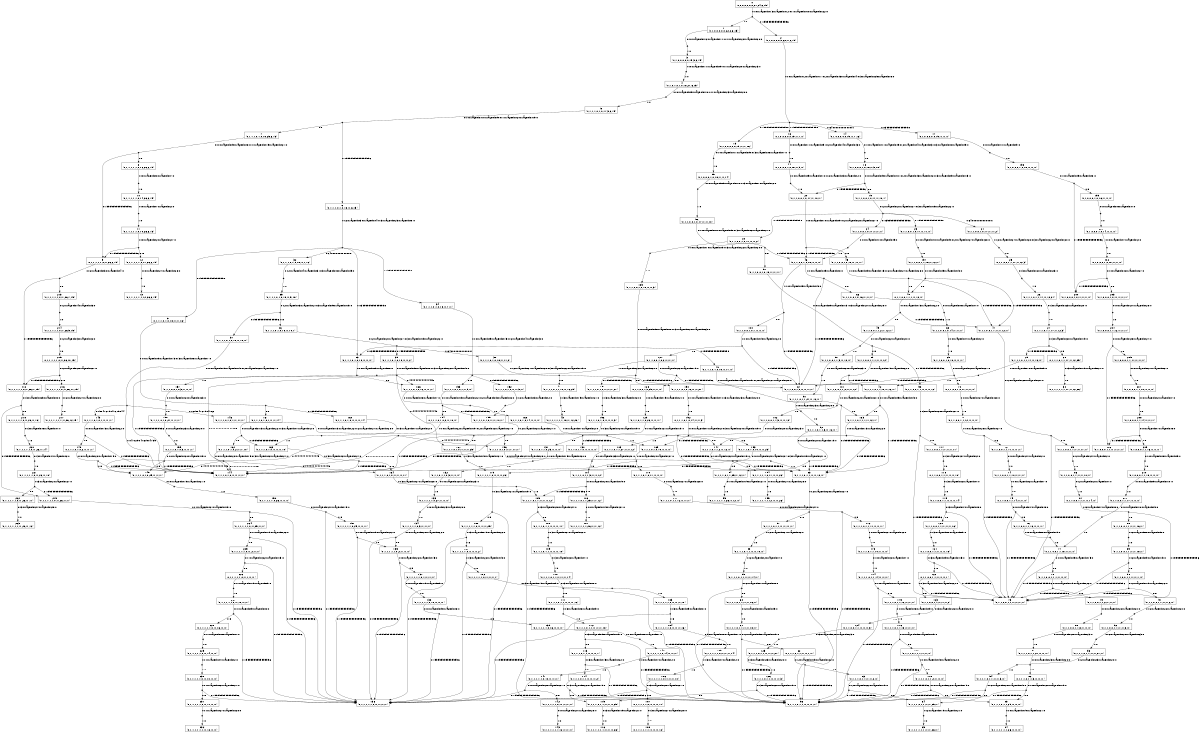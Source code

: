 digraph MDP {
size="8,5"
node [shape=box];
0 -> n0_0 [ arrowhead=none,label="0:r0_WayPoint13_WayPoint12.0r1_WayPoint18_WayPoint22.0" ];
n0_0 [ shape=point,width=0.1,height=0.1,label="" ];
n0_0 -> 1 [ label="0.8" ];
n0_0 -> 2 [ label="0.19999999999999996" ];
1 -> n1_0 [ arrowhead=none,label="0:r0_WayPoint12_WayPoint11.0r1_WayPoint22_WayPoint20.0" ];
n1_0 [ shape=point,width=0.1,height=0.1,label="" ];
n1_0 -> 3 [ label="1.0" ];
2 -> n2_0 [ arrowhead=none,label="0:r0_WayPoint12_WayPoint11.0r2_WayPoint30_WayPoint4.0r3_WayPoint25_WayPoint8.0" ];
n2_0 [ shape=point,width=0.1,height=0.1,label="" ];
n2_0 -> 16 [ label="0.15999999999999998" ];
n2_0 -> 17 [ label="0.03999999999999998" ];
n2_0 -> 14 [ label="0.6400000000000001" ];
n2_0 -> 15 [ label="0.15999999999999998" ];
3 -> n3_0 [ arrowhead=none,label="0:r0_WayPoint11_WayPoint9.0r1_WayPoint20_WayPoint23.0" ];
n3_0 [ shape=point,width=0.1,height=0.1,label="" ];
n3_0 -> 4 [ label="1.0" ];
4 -> n4_0 [ arrowhead=none,label="0:r0_WayPoint9_WayPoint10.0r1_WayPoint23_WayPoint20.0" ];
n4_0 [ shape=point,width=0.1,height=0.1,label="" ];
n4_0 -> 5 [ label="1.0" ];
5 -> n5_0 [ arrowhead=none,label="0:r0_WayPoint10_WayPoint9.0r1_WayPoint20_WayPoint19.0" ];
n5_0 [ shape=point,width=0.1,height=0.1,label="" ];
n5_0 -> 6 [ label="0.19999999999999996" ];
n5_0 -> 7 [ label="0.8" ];
6 -> n6_0 [ arrowhead=none,label="0:r2_WayPoint30_WayPoint4.0r3_WayPoint25_WayPoint8.0" ];
n6_0 [ shape=point,width=0.1,height=0.1,label="" ];
n6_0 -> 32 [ label="0.6400000000000001" ];
n6_0 -> 33 [ label="0.03999999999999998" ];
n6_0 -> 34 [ label="0.15999999999999998" ];
n6_0 -> 31 [ label="0.15999999999999998" ];
7 -> n7_0 [ arrowhead=none,label="0:r0_WayPoint9_WayPoint8.0r1_WayPoint19_WayPoint21.0" ];
n7_0 [ shape=point,width=0.1,height=0.1,label="" ];
n7_0 -> 8 [ label="0.8" ];
n7_0 -> 9 [ label="0.19999999999999996" ];
8 -> n8_0 [ arrowhead=none,label="0:r0_WayPoint8_WayPoint7.0" ];
n8_0 [ shape=point,width=0.1,height=0.1,label="" ];
n8_0 -> 10 [ label="1.0" ];
9 -> n9_0 [ arrowhead=none,label="0:r2_WayPoint30_WayPoint4.0" ];
n9_0 [ shape=point,width=0.1,height=0.1,label="" ];
n9_0 -> 212 [ label="0.19999999999999996" ];
n9_0 -> 213 [ label="0.8" ];
10 -> n10_0 [ arrowhead=none,label="0:r0_WayPoint7_WayPoint2.0" ];
n10_0 [ shape=point,width=0.1,height=0.1,label="" ];
n10_0 -> 11 [ label="1.0" ];
11 -> n11_0 [ arrowhead=none,label="0:r0_WayPoint2_WayPoint27.0" ];
n11_0 [ shape=point,width=0.1,height=0.1,label="" ];
n11_0 -> 9 [ label="0.19999999999999996" ];
n11_0 -> 12 [ label="0.8" ];
12 -> n12_0 [ arrowhead=none,label="0:r0_WayPoint27_WayPoint28.0" ];
n12_0 [ shape=point,width=0.1,height=0.1,label="" ];
n12_0 -> 13 [ label="1.0" ];
14 -> n14_0 [ arrowhead=none,label="0:r0_WayPoint11_WayPoint9.0r2_WayPoint4_WayPoint3.0r3_WayPoint8_WayPoint9.0" ];
n14_0 [ shape=point,width=0.1,height=0.1,label="" ];
n14_0 -> 18 [ label="1.0" ];
15 -> n15_0 [ arrowhead=none,label="0:r0_WayPoint11_WayPoint9.0r3_WayPoint8_WayPoint7.0" ];
n15_0 [ shape=point,width=0.1,height=0.1,label="" ];
n15_0 -> 95 [ label="1.0" ];
16 -> n16_0 [ arrowhead=none,label="0:r0_WayPoint11_WayPoint9.0r2_WayPoint4_WayPoint3.0" ];
n16_0 [ shape=point,width=0.1,height=0.1,label="" ];
n16_0 -> 44 [ label="1.0" ];
17 -> n17_0 [ arrowhead=none,label="0:r0_WayPoint11_WayPoint9.0" ];
n17_0 [ shape=point,width=0.1,height=0.1,label="" ];
n17_0 -> 198 [ label="1.0" ];
18 -> n18_0 [ arrowhead=none,label="0:r0_WayPoint9_WayPoint10.0r2_WayPoint3_WayPoint2.0r3_WayPoint9_WayPoint15.0" ];
n18_0 [ shape=point,width=0.1,height=0.1,label="" ];
n18_0 -> 19 [ label="0.8" ];
n18_0 -> 20 [ label="0.19999999999999996" ];
19 -> n19_0 [ arrowhead=none,label="0:r2_WayPoint2_WayPoint27.0r3_WayPoint15_WayPoint22.0" ];
n19_0 [ shape=point,width=0.1,height=0.1,label="" ];
n19_0 -> 21 [ label="0.6400000000000001" ];
n19_0 -> 22 [ label="0.15999999999999998" ];
n19_0 -> 23 [ label="0.15999999999999998" ];
n19_0 -> 24 [ label="0.03999999999999998" ];
20 -> n20_0 [ arrowhead=none,label="0:r0_WayPoint10_WayPoint9.0r2_WayPoint2_WayPoint27.0" ];
n20_0 [ shape=point,width=0.1,height=0.1,label="" ];
n20_0 -> 45 [ label="0.8" ];
n20_0 -> 46 [ label="0.19999999999999996" ];
21 -> n21_0 [ arrowhead=none,label="0:r2_WayPoint27_WayPoint28.0r3_WayPoint22_WayPoint20.0" ];
n21_0 [ shape=point,width=0.1,height=0.1,label="" ];
n21_0 -> 25 [ label="1.0" ];
22 -> n22_0 [ arrowhead=none,label="0:r0_WayPoint10_WayPoint9.0r3_WayPoint22_WayPoint20.0" ];
n22_0 [ shape=point,width=0.1,height=0.1,label="" ];
n22_0 -> 189 [ label="1.0" ];
23 -> n23_0 [ arrowhead=none,label="0:r0_WayPoint10_WayPoint9.0r2_WayPoint27_WayPoint28.0" ];
n23_0 [ shape=point,width=0.1,height=0.1,label="" ];
n23_0 -> 197 [ label="1.0" ];
24 -> n24_0 [ arrowhead=none,label="0:r0_WayPoint10_WayPoint9.0" ];
n24_0 [ shape=point,width=0.1,height=0.1,label="" ];
n24_0 -> 46 [ label="1.0" ];
25 -> n25_0 [ arrowhead=none,label="0:r3_WayPoint20_WayPoint23.0" ];
n25_0 [ shape=point,width=0.1,height=0.1,label="" ];
n25_0 -> 26 [ label="1.0" ];
26 -> n26_0 [ arrowhead=none,label="0:r3_WayPoint23_WayPoint20.0" ];
n26_0 [ shape=point,width=0.1,height=0.1,label="" ];
n26_0 -> 27 [ label="1.0" ];
27 -> n27_0 [ arrowhead=none,label="0:r3_WayPoint20_WayPoint19.0" ];
n27_0 [ shape=point,width=0.1,height=0.1,label="" ];
n27_0 -> 28 [ label="0.8" ];
n27_0 -> 29 [ label="0.19999999999999996" ];
28 -> n28_0 [ arrowhead=none,label="0:r3_WayPoint19_WayPoint21.0" ];
n28_0 [ shape=point,width=0.1,height=0.1,label="" ];
n28_0 -> 30 [ label="1.0" ];
29 -> n29_0 [ arrowhead=none,label="0:r0_WayPoint10_WayPoint9.0" ];
n29_0 [ shape=point,width=0.1,height=0.1,label="" ];
n29_0 -> 42 [ label="1.0" ];
31 -> n31_0 [ arrowhead=none,label="0:r0_WayPoint9_WayPoint15.0r3_WayPoint8_WayPoint7.0" ];
n31_0 [ shape=point,width=0.1,height=0.1,label="" ];
n31_0 -> 160 [ label="0.19999999999999996" ];
n31_0 -> 161 [ label="0.8" ];
32 -> n32_0 [ arrowhead=none,label="0:r2_WayPoint4_WayPoint3.0r3_WayPoint8_WayPoint9.0" ];
n32_0 [ shape=point,width=0.1,height=0.1,label="" ];
n32_0 -> 35 [ label="1.0" ];
33 -> n33_0 [ arrowhead=none,label="0:r0_WayPoint9_WayPoint8.0" ];
n33_0 [ shape=point,width=0.1,height=0.1,label="" ];
n33_0 -> 144 [ label="0.19999999999999996" ];
n33_0 -> 166 [ label="0.8" ];
34 -> n34_0 [ arrowhead=none,label="0:r0_WayPoint9_WayPoint15.0r2_WayPoint4_WayPoint3.0" ];
n34_0 [ shape=point,width=0.1,height=0.1,label="" ];
n34_0 -> 152 [ label="0.19999999999999996" ];
n34_0 -> 153 [ label="0.8" ];
35 -> n35_0 [ arrowhead=none,label="0:r2_WayPoint3_WayPoint2.0r3_WayPoint9_WayPoint15.0" ];
n35_0 [ shape=point,width=0.1,height=0.1,label="" ];
n35_0 -> 36 [ label="0.8" ];
n35_0 -> 37 [ label="0.19999999999999996" ];
36 -> n36_0 [ arrowhead=none,label="0:r2_WayPoint2_WayPoint27.0r3_WayPoint15_WayPoint22.0" ];
n36_0 [ shape=point,width=0.1,height=0.1,label="" ];
n36_0 -> 33 [ label="0.03999999999999998" ];
n36_0 -> 38 [ label="0.6400000000000001" ];
n36_0 -> 39 [ label="0.15999999999999998" ];
n36_0 -> 40 [ label="0.15999999999999998" ];
37 -> n37_0 [ arrowhead=none,label="0:r0_WayPoint9_WayPoint15.0r2_WayPoint2_WayPoint27.0" ];
n37_0 [ shape=point,width=0.1,height=0.1,label="" ];
n37_0 -> 144 [ label="0.04761904761904759" ];
n37_0 -> 145 [ label="0.19047619047619044" ];
n37_0 -> 146 [ label="0.761904761904762" ];
38 -> n38_0 [ arrowhead=none,label="0:r2_WayPoint27_WayPoint28.0r3_WayPoint22_WayPoint19.0" ];
n38_0 [ shape=point,width=0.1,height=0.1,label="" ];
n38_0 -> 41 [ label="0.8" ];
n38_0 -> 42 [ label="0.19999999999999996" ];
39 -> n39_0 [ arrowhead=none,label="0:r0_WayPoint9_WayPoint8.0r3_WayPoint22_WayPoint19.0" ];
n39_0 [ shape=point,width=0.1,height=0.1,label="" ];
n39_0 -> 144 [ label="0.11111111111111108" ];
n39_0 -> 166 [ label="0.4444444444444445" ];
n39_0 -> 167 [ label="0.4444444444444445" ];
40 -> n40_0 [ arrowhead=none,label="0:r0_WayPoint9_WayPoint15.0r2_WayPoint27_WayPoint28.0" ];
n40_0 [ shape=point,width=0.1,height=0.1,label="" ];
n40_0 -> 53 [ label="0.19999999999999996" ];
n40_0 -> 165 [ label="0.8" ];
41 -> n41_0 [ arrowhead=none,label="0:r3_WayPoint19_WayPoint21.0" ];
n41_0 [ shape=point,width=0.1,height=0.1,label="" ];
n41_0 -> 43 [ label="1.0" ];
42 -> n42_0 [ arrowhead=none,label="0:r0_WayPoint9_WayPoint15.0" ];
n42_0 [ shape=point,width=0.1,height=0.1,label="" ];
n42_0 -> 53 [ label="0.19999999999999996" ];
n42_0 -> 165 [ label="0.8" ];
44 -> n44_0 [ arrowhead=none,label="0:r0_WayPoint9_WayPoint10.0r2_WayPoint3_WayPoint2.0" ];
n44_0 [ shape=point,width=0.1,height=0.1,label="" ];
n44_0 -> 20 [ label="1.0" ];
45 -> n45_0 [ arrowhead=none,label="0:r0_WayPoint9_WayPoint15.0r2_WayPoint27_WayPoint28.0" ];
n45_0 [ shape=point,width=0.1,height=0.1,label="" ];
n45_0 -> 48 [ label="0.8" ];
n45_0 -> 47 [ label="0.19999999999999996" ];
46 -> n46_0 [ arrowhead=none,label="0:r0_WayPoint9_WayPoint8.0" ];
n46_0 [ shape=point,width=0.1,height=0.1,label="" ];
n46_0 -> 66 [ label="0.8" ];
n46_0 -> 67 [ label="0.19999999999999996" ];
46 -> n46_1 [ arrowhead=none,label="1:r0_WayPoint9_WayPoint15.0" ];
n46_1 [ shape=point,width=0.1,height=0.1,label="" ];
n46_1 -> 67 [ label="0.19999999999999996" ];
n46_1 -> 100 [ label="0.8" ];
47 -> n47_0 [ arrowhead=none,label="0:r2_WayPoint28_WayPoint27.0" ];
n47_0 [ shape=point,width=0.1,height=0.1,label="" ];
n47_0 -> 85 [ label="0.8" ];
n47_0 -> 73 [ label="0.19999999999999996" ];
48 -> n48_0 [ arrowhead=none,label="0:r0_WayPoint15_WayPoint22.0" ];
n48_0 [ shape=point,width=0.1,height=0.1,label="" ];
n48_0 -> 49 [ label="0.8" ];
n48_0 -> 47 [ label="0.19999999999999996" ];
49 -> n49_0 [ arrowhead=none,label="0:r0_WayPoint22_WayPoint20.0" ];
n49_0 [ shape=point,width=0.1,height=0.1,label="" ];
n49_0 -> 50 [ label="1.0" ];
50 -> n50_0 [ arrowhead=none,label="0:r0_WayPoint20_WayPoint23.0" ];
n50_0 [ shape=point,width=0.1,height=0.1,label="" ];
n50_0 -> 51 [ label="1.0" ];
51 -> n51_0 [ arrowhead=none,label="0:r0_WayPoint23_WayPoint20.0" ];
n51_0 [ shape=point,width=0.1,height=0.1,label="" ];
n51_0 -> 52 [ label="1.0" ];
52 -> n52_0 [ arrowhead=none,label="0:r0_WayPoint20_WayPoint19.0" ];
n52_0 [ shape=point,width=0.1,height=0.1,label="" ];
n52_0 -> 53 [ label="0.19999999999999996" ];
n52_0 -> 54 [ label="0.8" ];
53 -> n53_0 [ arrowhead=none,label="0:r2_WayPoint28_WayPoint27.0" ];
n53_0 [ shape=point,width=0.1,height=0.1,label="" ];
n53_0 -> 56 [ label="0.19999999999999996" ];
n53_0 -> 57 [ label="0.8" ];
54 -> n54_0 [ arrowhead=none,label="0:r0_WayPoint19_WayPoint21.0" ];
n54_0 [ shape=point,width=0.1,height=0.1,label="" ];
n54_0 -> 55 [ label="1.0" ];
57 -> n57_0 [ arrowhead=none,label="0:r2_WayPoint27_WayPoint2.0" ];
n57_0 [ shape=point,width=0.1,height=0.1,label="" ];
n57_0 -> 58 [ label="1.0" ];
58 -> n58_0 [ arrowhead=none,label="0:r2_WayPoint2_WayPoint7.0" ];
n58_0 [ shape=point,width=0.1,height=0.1,label="" ];
n58_0 -> 59 [ label="1.0" ];
59 -> n59_0 [ arrowhead=none,label="0:r2_WayPoint7_WayPoint8.0" ];
n59_0 [ shape=point,width=0.1,height=0.1,label="" ];
n59_0 -> 56 [ label="0.19999999999999996" ];
n59_0 -> 60 [ label="0.8" ];
60 -> n60_0 [ arrowhead=none,label="0:r2_WayPoint8_WayPoint9.0" ];
n60_0 [ shape=point,width=0.1,height=0.1,label="" ];
n60_0 -> 61 [ label="1.0" ];
61 -> n61_0 [ arrowhead=none,label="0:r2_WayPoint9_WayPoint15.0" ];
n61_0 [ shape=point,width=0.1,height=0.1,label="" ];
n61_0 -> 56 [ label="0.19999999999999996" ];
n61_0 -> 62 [ label="0.8" ];
62 -> n62_0 [ arrowhead=none,label="0:r2_WayPoint15_WayPoint22.0" ];
n62_0 [ shape=point,width=0.1,height=0.1,label="" ];
n62_0 -> 56 [ label="0.19999999999999996" ];
n62_0 -> 63 [ label="0.8" ];
63 -> n63_0 [ arrowhead=none,label="0:r2_WayPoint22_WayPoint19.0" ];
n63_0 [ shape=point,width=0.1,height=0.1,label="" ];
n63_0 -> 64 [ label="0.8" ];
n63_0 -> 56 [ label="0.19999999999999996" ];
64 -> n64_0 [ arrowhead=none,label="0:r2_WayPoint19_WayPoint21.0" ];
n64_0 [ shape=point,width=0.1,height=0.1,label="" ];
n64_0 -> 65 [ label="1.0" ];
66 -> n66_0 [ arrowhead=none,label="0:r0_WayPoint8_WayPoint7.0" ];
n66_0 [ shape=point,width=0.1,height=0.1,label="" ];
n66_0 -> 68 [ label="1.0" ];
68 -> n68_0 [ arrowhead=none,label="0:r0_WayPoint7_WayPoint2.0" ];
n68_0 [ shape=point,width=0.1,height=0.1,label="" ];
n68_0 -> 69 [ label="1.0" ];
69 -> n69_0 [ arrowhead=none,label="0:r0_WayPoint2_WayPoint27.0" ];
n69_0 [ shape=point,width=0.1,height=0.1,label="" ];
n69_0 -> 67 [ label="0.19999999999999996" ];
n69_0 -> 70 [ label="0.8" ];
70 -> n70_0 [ arrowhead=none,label="0:r0_WayPoint27_WayPoint28.0" ];
n70_0 [ shape=point,width=0.1,height=0.1,label="" ];
n70_0 -> 71 [ label="1.0" ];
71 -> n71_0 [ arrowhead=none,label="0:r0_WayPoint28_WayPoint27.0" ];
n71_0 [ shape=point,width=0.1,height=0.1,label="" ];
n71_0 -> 72 [ label="0.8" ];
n71_0 -> 73 [ label="0.19999999999999996" ];
72 -> n72_0 [ arrowhead=none,label="0:r0_WayPoint27_WayPoint2.0" ];
n72_0 [ shape=point,width=0.1,height=0.1,label="" ];
n72_0 -> 74 [ label="1.0" ];
74 -> n74_0 [ arrowhead=none,label="0:r0_WayPoint2_WayPoint7.0" ];
n74_0 [ shape=point,width=0.1,height=0.1,label="" ];
n74_0 -> 75 [ label="1.0" ];
75 -> n75_0 [ arrowhead=none,label="0:r0_WayPoint7_WayPoint8.0" ];
n75_0 [ shape=point,width=0.1,height=0.1,label="" ];
n75_0 -> 73 [ label="0.19999999999999996" ];
n75_0 -> 76 [ label="0.8" ];
76 -> n76_0 [ arrowhead=none,label="0:r0_WayPoint8_WayPoint9.0" ];
n76_0 [ shape=point,width=0.1,height=0.1,label="" ];
n76_0 -> 77 [ label="1.0" ];
77 -> n77_0 [ arrowhead=none,label="0:r0_WayPoint9_WayPoint15.0" ];
n77_0 [ shape=point,width=0.1,height=0.1,label="" ];
n77_0 -> 73 [ label="0.19999999999999996" ];
n77_0 -> 78 [ label="0.8" ];
78 -> n78_0 [ arrowhead=none,label="0:r0_WayPoint15_WayPoint22.0" ];
n78_0 [ shape=point,width=0.1,height=0.1,label="" ];
n78_0 -> 73 [ label="0.19999999999999996" ];
n78_0 -> 79 [ label="0.8" ];
79 -> n79_0 [ arrowhead=none,label="0:r0_WayPoint22_WayPoint20.0" ];
n79_0 [ shape=point,width=0.1,height=0.1,label="" ];
n79_0 -> 80 [ label="1.0" ];
80 -> n80_0 [ arrowhead=none,label="0:r0_WayPoint20_WayPoint23.0" ];
n80_0 [ shape=point,width=0.1,height=0.1,label="" ];
n80_0 -> 81 [ label="1.0" ];
81 -> n81_0 [ arrowhead=none,label="0:r0_WayPoint23_WayPoint20.0" ];
n81_0 [ shape=point,width=0.1,height=0.1,label="" ];
n81_0 -> 82 [ label="1.0" ];
82 -> n82_0 [ arrowhead=none,label="0:r0_WayPoint20_WayPoint19.0" ];
n82_0 [ shape=point,width=0.1,height=0.1,label="" ];
n82_0 -> 83 [ label="0.8" ];
n82_0 -> 56 [ label="0.19999999999999996" ];
83 -> n83_0 [ arrowhead=none,label="0:r0_WayPoint19_WayPoint21.0" ];
n83_0 [ shape=point,width=0.1,height=0.1,label="" ];
n83_0 -> 84 [ label="1.0" ];
85 -> n85_0 [ arrowhead=none,label="0:r2_WayPoint27_WayPoint2.0" ];
n85_0 [ shape=point,width=0.1,height=0.1,label="" ];
n85_0 -> 86 [ label="1.0" ];
86 -> n86_0 [ arrowhead=none,label="0:r2_WayPoint2_WayPoint7.0" ];
n86_0 [ shape=point,width=0.1,height=0.1,label="" ];
n86_0 -> 87 [ label="1.0" ];
87 -> n87_0 [ arrowhead=none,label="0:r2_WayPoint7_WayPoint8.0" ];
n87_0 [ shape=point,width=0.1,height=0.1,label="" ];
n87_0 -> 88 [ label="0.8" ];
n87_0 -> 73 [ label="0.19999999999999996" ];
88 -> n88_0 [ arrowhead=none,label="0:r2_WayPoint8_WayPoint9.0" ];
n88_0 [ shape=point,width=0.1,height=0.1,label="" ];
n88_0 -> 89 [ label="1.0" ];
89 -> n89_0 [ arrowhead=none,label="0:r2_WayPoint9_WayPoint15.0" ];
n89_0 [ shape=point,width=0.1,height=0.1,label="" ];
n89_0 -> 73 [ label="0.19999999999999996" ];
n89_0 -> 90 [ label="0.8" ];
90 -> n90_0 [ arrowhead=none,label="0:r2_WayPoint15_WayPoint22.0" ];
n90_0 [ shape=point,width=0.1,height=0.1,label="" ];
n90_0 -> 73 [ label="0.19999999999999996" ];
n90_0 -> 91 [ label="0.8" ];
91 -> n91_0 [ arrowhead=none,label="0:r2_WayPoint22_WayPoint20.0" ];
n91_0 [ shape=point,width=0.1,height=0.1,label="" ];
n91_0 -> 92 [ label="1.0" ];
92 -> n92_0 [ arrowhead=none,label="0:r2_WayPoint20_WayPoint23.0" ];
n92_0 [ shape=point,width=0.1,height=0.1,label="" ];
n92_0 -> 93 [ label="1.0" ];
93 -> n93_0 [ arrowhead=none,label="0:r2_WayPoint23_WayPoint20.0" ];
n93_0 [ shape=point,width=0.1,height=0.1,label="" ];
n93_0 -> 94 [ label="1.0" ];
94 -> n94_0 [ arrowhead=none,label="0:r2_WayPoint20_WayPoint19.0" ];
n94_0 [ shape=point,width=0.1,height=0.1,label="" ];
n94_0 -> 64 [ label="0.8" ];
n94_0 -> 56 [ label="0.19999999999999996" ];
95 -> n95_0 [ arrowhead=none,label="0:r0_WayPoint9_WayPoint10.0r3_WayPoint7_WayPoint2.0" ];
n95_0 [ shape=point,width=0.1,height=0.1,label="" ];
n95_0 -> 96 [ label="1.0" ];
96 -> n96_0 [ arrowhead=none,label="0:r0_WayPoint10_WayPoint9.0r3_WayPoint2_WayPoint27.0" ];
n96_0 [ shape=point,width=0.1,height=0.1,label="" ];
n96_0 -> 97 [ label="0.8" ];
n96_0 -> 46 [ label="0.19999999999999996" ];
97 -> n97_0 [ arrowhead=none,label="0:r0_WayPoint9_WayPoint15.0r3_WayPoint27_WayPoint28.0" ];
n97_0 [ shape=point,width=0.1,height=0.1,label="" ];
n97_0 -> 98 [ label="0.19999999999999996" ];
n97_0 -> 99 [ label="0.8" ];
98 -> n98_0 [ arrowhead=none,label="0:r3_WayPoint28_WayPoint27.0" ];
n98_0 [ shape=point,width=0.1,height=0.1,label="" ];
n98_0 -> 117 [ label="0.8" ];
n98_0 -> 73 [ label="0.19999999999999996" ];
99 -> n99_0 [ arrowhead=none,label="0:r0_WayPoint15_WayPoint22.0" ];
n99_0 [ shape=point,width=0.1,height=0.1,label="" ];
n99_0 -> 98 [ label="0.19999999999999996" ];
n99_0 -> 101 [ label="0.8" ];
100 -> n100_0 [ arrowhead=none,label="0:r0_WayPoint15_WayPoint22.0" ];
n100_0 [ shape=point,width=0.1,height=0.1,label="" ];
n100_0 -> 67 [ label="0.19999999999999996" ];
n100_0 -> 127 [ label="0.8" ];
101 -> n101_0 [ arrowhead=none,label="0:r0_WayPoint22_WayPoint20.0" ];
n101_0 [ shape=point,width=0.1,height=0.1,label="" ];
n101_0 -> 102 [ label="1.0" ];
102 -> n102_0 [ arrowhead=none,label="0:r0_WayPoint20_WayPoint23.0" ];
n102_0 [ shape=point,width=0.1,height=0.1,label="" ];
n102_0 -> 103 [ label="1.0" ];
103 -> n103_0 [ arrowhead=none,label="0:r0_WayPoint23_WayPoint20.0" ];
n103_0 [ shape=point,width=0.1,height=0.1,label="" ];
n103_0 -> 104 [ label="1.0" ];
104 -> n104_0 [ arrowhead=none,label="0:r0_WayPoint20_WayPoint19.0" ];
n104_0 [ shape=point,width=0.1,height=0.1,label="" ];
n104_0 -> 105 [ label="0.19999999999999996" ];
n104_0 -> 106 [ label="0.8" ];
105 -> n105_0 [ arrowhead=none,label="0:r3_WayPoint28_WayPoint27.0" ];
n105_0 [ shape=point,width=0.1,height=0.1,label="" ];
n105_0 -> 56 [ label="0.19999999999999996" ];
n105_0 -> 108 [ label="0.8" ];
106 -> n106_0 [ arrowhead=none,label="0:r0_WayPoint19_WayPoint21.0" ];
n106_0 [ shape=point,width=0.1,height=0.1,label="" ];
n106_0 -> 107 [ label="1.0" ];
108 -> n108_0 [ arrowhead=none,label="0:r3_WayPoint27_WayPoint2.0" ];
n108_0 [ shape=point,width=0.1,height=0.1,label="" ];
n108_0 -> 109 [ label="1.0" ];
109 -> n109_0 [ arrowhead=none,label="0:r3_WayPoint2_WayPoint7.0" ];
n109_0 [ shape=point,width=0.1,height=0.1,label="" ];
n109_0 -> 110 [ label="1.0" ];
110 -> n110_0 [ arrowhead=none,label="0:r3_WayPoint7_WayPoint8.0" ];
n110_0 [ shape=point,width=0.1,height=0.1,label="" ];
n110_0 -> 56 [ label="0.19999999999999996" ];
n110_0 -> 111 [ label="0.8" ];
111 -> n111_0 [ arrowhead=none,label="0:r3_WayPoint8_WayPoint9.0" ];
n111_0 [ shape=point,width=0.1,height=0.1,label="" ];
n111_0 -> 112 [ label="1.0" ];
112 -> n112_0 [ arrowhead=none,label="0:r3_WayPoint9_WayPoint15.0" ];
n112_0 [ shape=point,width=0.1,height=0.1,label="" ];
n112_0 -> 113 [ label="0.8" ];
n112_0 -> 56 [ label="0.19999999999999996" ];
113 -> n113_0 [ arrowhead=none,label="0:r3_WayPoint15_WayPoint22.0" ];
n113_0 [ shape=point,width=0.1,height=0.1,label="" ];
n113_0 -> 114 [ label="0.8" ];
n113_0 -> 56 [ label="0.19999999999999996" ];
114 -> n114_0 [ arrowhead=none,label="0:r3_WayPoint22_WayPoint19.0" ];
n114_0 [ shape=point,width=0.1,height=0.1,label="" ];
n114_0 -> 115 [ label="0.8" ];
n114_0 -> 56 [ label="0.19999999999999996" ];
115 -> n115_0 [ arrowhead=none,label="0:r3_WayPoint19_WayPoint21.0" ];
n115_0 [ shape=point,width=0.1,height=0.1,label="" ];
n115_0 -> 116 [ label="1.0" ];
117 -> n117_0 [ arrowhead=none,label="0:r3_WayPoint27_WayPoint2.0" ];
n117_0 [ shape=point,width=0.1,height=0.1,label="" ];
n117_0 -> 118 [ label="1.0" ];
118 -> n118_0 [ arrowhead=none,label="0:r3_WayPoint2_WayPoint7.0" ];
n118_0 [ shape=point,width=0.1,height=0.1,label="" ];
n118_0 -> 119 [ label="1.0" ];
119 -> n119_0 [ arrowhead=none,label="0:r3_WayPoint7_WayPoint8.0" ];
n119_0 [ shape=point,width=0.1,height=0.1,label="" ];
n119_0 -> 120 [ label="0.8" ];
n119_0 -> 73 [ label="0.19999999999999996" ];
120 -> n120_0 [ arrowhead=none,label="0:r3_WayPoint8_WayPoint9.0" ];
n120_0 [ shape=point,width=0.1,height=0.1,label="" ];
n120_0 -> 121 [ label="1.0" ];
121 -> n121_0 [ arrowhead=none,label="0:r3_WayPoint9_WayPoint15.0" ];
n121_0 [ shape=point,width=0.1,height=0.1,label="" ];
n121_0 -> 73 [ label="0.19999999999999996" ];
n121_0 -> 122 [ label="0.8" ];
122 -> n122_0 [ arrowhead=none,label="0:r3_WayPoint15_WayPoint22.0" ];
n122_0 [ shape=point,width=0.1,height=0.1,label="" ];
n122_0 -> 73 [ label="0.19999999999999996" ];
n122_0 -> 123 [ label="0.8" ];
123 -> n123_0 [ arrowhead=none,label="0:r3_WayPoint22_WayPoint20.0" ];
n123_0 [ shape=point,width=0.1,height=0.1,label="" ];
n123_0 -> 124 [ label="1.0" ];
124 -> n124_0 [ arrowhead=none,label="0:r3_WayPoint20_WayPoint23.0" ];
n124_0 [ shape=point,width=0.1,height=0.1,label="" ];
n124_0 -> 125 [ label="1.0" ];
125 -> n125_0 [ arrowhead=none,label="0:r3_WayPoint23_WayPoint20.0" ];
n125_0 [ shape=point,width=0.1,height=0.1,label="" ];
n125_0 -> 126 [ label="1.0" ];
126 -> n126_0 [ arrowhead=none,label="0:r3_WayPoint20_WayPoint19.0" ];
n126_0 [ shape=point,width=0.1,height=0.1,label="" ];
n126_0 -> 115 [ label="0.8" ];
n126_0 -> 56 [ label="0.19999999999999996" ];
127 -> n127_0 [ arrowhead=none,label="0:r0_WayPoint22_WayPoint19.0" ];
n127_0 [ shape=point,width=0.1,height=0.1,label="" ];
n127_0 -> 128 [ label="0.8" ];
n127_0 -> 67 [ label="0.19999999999999996" ];
127 -> n127_1 [ arrowhead=none,label="1:r0_WayPoint22_WayPoint20.0" ];
n127_1 [ shape=point,width=0.1,height=0.1,label="" ];
n127_1 -> 157 [ label="1.0" ];
128 -> n128_0 [ arrowhead=none,label="0:r0_WayPoint19_WayPoint21.0" ];
n128_0 [ shape=point,width=0.1,height=0.1,label="" ];
n128_0 -> 129 [ label="1.0" ];
129 -> n129_0 [ arrowhead=none,label="0:r0_WayPoint21_WayPoint19.0" ];
n129_0 [ shape=point,width=0.1,height=0.1,label="" ];
n129_0 -> 130 [ label="0.19999999999999996" ];
n129_0 -> 131 [ label="0.8" ];
131 -> n131_0 [ arrowhead=none,label="0:r0_WayPoint19_WayPoint20.0" ];
n131_0 [ shape=point,width=0.1,height=0.1,label="" ];
n131_0 -> 132 [ label="1.0" ];
132 -> n132_0 [ arrowhead=none,label="0:r0_WayPoint20_WayPoint23.0" ];
n132_0 [ shape=point,width=0.1,height=0.1,label="" ];
n132_0 -> 133 [ label="1.0" ];
133 -> n133_0 [ arrowhead=none,label="0:r0_WayPoint23_WayPoint20.0" ];
n133_0 [ shape=point,width=0.1,height=0.1,label="" ];
n133_0 -> 134 [ label="1.0" ];
134 -> n134_0 [ arrowhead=none,label="0:r0_WayPoint20_WayPoint22.0" ];
n134_0 [ shape=point,width=0.1,height=0.1,label="" ];
n134_0 -> 135 [ label="0.8" ];
n134_0 -> 136 [ label="0.19999999999999996" ];
135 -> n135_0 [ arrowhead=none,label="0:r0_WayPoint22_WayPoint15.0" ];
n135_0 [ shape=point,width=0.1,height=0.1,label="" ];
n135_0 -> 136 [ label="0.19999999999999996" ];
n135_0 -> 137 [ label="0.8" ];
137 -> n137_0 [ arrowhead=none,label="0:r0_WayPoint15_WayPoint9.0" ];
n137_0 [ shape=point,width=0.1,height=0.1,label="" ];
n137_0 -> 138 [ label="1.0" ];
138 -> n138_0 [ arrowhead=none,label="0:r0_WayPoint9_WayPoint8.0" ];
n138_0 [ shape=point,width=0.1,height=0.1,label="" ];
n138_0 -> 136 [ label="0.19999999999999996" ];
n138_0 -> 139 [ label="0.8" ];
139 -> n139_0 [ arrowhead=none,label="0:r0_WayPoint8_WayPoint7.0" ];
n139_0 [ shape=point,width=0.1,height=0.1,label="" ];
n139_0 -> 140 [ label="1.0" ];
140 -> n140_0 [ arrowhead=none,label="0:r0_WayPoint7_WayPoint2.0" ];
n140_0 [ shape=point,width=0.1,height=0.1,label="" ];
n140_0 -> 141 [ label="1.0" ];
141 -> n141_0 [ arrowhead=none,label="0:r0_WayPoint2_WayPoint27.0" ];
n141_0 [ shape=point,width=0.1,height=0.1,label="" ];
n141_0 -> 136 [ label="0.19999999999999996" ];
n141_0 -> 142 [ label="0.8" ];
142 -> n142_0 [ arrowhead=none,label="0:r0_WayPoint27_WayPoint28.0" ];
n142_0 [ shape=point,width=0.1,height=0.1,label="" ];
n142_0 -> 143 [ label="1.0" ];
145 -> n145_0 [ arrowhead=none,label="0:r0_WayPoint15_WayPoint22.0" ];
n145_0 [ shape=point,width=0.1,height=0.1,label="" ];
n145_0 -> 144 [ label="0.19999999999999996" ];
n145_0 -> 148 [ label="0.8" ];
146 -> n146_0 [ arrowhead=none,label="0:r0_WayPoint15_WayPoint22.0r2_WayPoint27_WayPoint28.0" ];
n146_0 [ shape=point,width=0.1,height=0.1,label="" ];
n146_0 -> 147 [ label="0.8" ];
n146_0 -> 53 [ label="0.19999999999999996" ];
147 -> n147_0 [ arrowhead=none,label="0:r0_WayPoint22_WayPoint19.0" ];
n147_0 [ shape=point,width=0.1,height=0.1,label="" ];
n147_0 -> 53 [ label="0.19999999999999996" ];
n147_0 -> 54 [ label="0.8" ];
148 -> n148_0 [ arrowhead=none,label="0:r0_WayPoint22_WayPoint19.0" ];
n148_0 [ shape=point,width=0.1,height=0.1,label="" ];
n148_0 -> 144 [ label="0.19999999999999996" ];
n148_0 -> 149 [ label="0.8" ];
149 -> n149_0 [ arrowhead=none,label="0:r0_WayPoint19_WayPoint21.0" ];
n149_0 [ shape=point,width=0.1,height=0.1,label="" ];
n149_0 -> 150 [ label="1.0" ];
150 -> n150_0 [ arrowhead=none,label="0:r0_WayPoint21_WayPoint19.0" ];
n150_0 [ shape=point,width=0.1,height=0.1,label="" ];
n150_0 -> 151 [ label="0.8" ];
n150_0 -> 136 [ label="0.19999999999999996" ];
151 -> n151_0 [ arrowhead=none,label="0:r0_WayPoint19_WayPoint22.0" ];
n151_0 [ shape=point,width=0.1,height=0.1,label="" ];
n151_0 -> 135 [ label="0.8" ];
n151_0 -> 136 [ label="0.19999999999999996" ];
152 -> n152_0 [ arrowhead=none,label="0:r2_WayPoint3_WayPoint2.0" ];
n152_0 [ shape=point,width=0.1,height=0.1,label="" ];
n152_0 -> 155 [ label="1.0" ];
153 -> n153_0 [ arrowhead=none,label="0:r0_WayPoint15_WayPoint22.0r2_WayPoint3_WayPoint2.0" ];
n153_0 [ shape=point,width=0.1,height=0.1,label="" ];
n153_0 -> 154 [ label="0.8" ];
n153_0 -> 155 [ label="0.19999999999999996" ];
154 -> n154_0 [ arrowhead=none,label="0:r0_WayPoint22_WayPoint19.0r2_WayPoint2_WayPoint27.0" ];
n154_0 [ shape=point,width=0.1,height=0.1,label="" ];
n154_0 -> 144 [ label="0.11111111111111108" ];
n154_0 -> 149 [ label="0.4444444444444445" ];
n154_0 -> 156 [ label="0.4444444444444445" ];
155 -> n155_0 [ arrowhead=none,label="0:r2_WayPoint2_WayPoint27.0" ];
n155_0 [ shape=point,width=0.1,height=0.1,label="" ];
n155_0 -> 144 [ label="0.19999999999999996" ];
n155_0 -> 156 [ label="0.8" ];
156 -> n156_0 [ arrowhead=none,label="0:r2_WayPoint27_WayPoint28.0" ];
n156_0 [ shape=point,width=0.1,height=0.1,label="" ];
n156_0 -> 53 [ label="1.0" ];
157 -> n157_0 [ arrowhead=none,label="0:r0_WayPoint20_WayPoint23.0" ];
n157_0 [ shape=point,width=0.1,height=0.1,label="" ];
n157_0 -> 158 [ label="1.0" ];
158 -> n158_0 [ arrowhead=none,label="0:r0_WayPoint23_WayPoint20.0" ];
n158_0 [ shape=point,width=0.1,height=0.1,label="" ];
n158_0 -> 159 [ label="1.0" ];
159 -> n159_0 [ arrowhead=none,label="0:r0_WayPoint20_WayPoint19.0" ];
n159_0 [ shape=point,width=0.1,height=0.1,label="" ];
n159_0 -> 144 [ label="0.19999999999999996" ];
n159_0 -> 149 [ label="0.8" ];
160 -> n160_0 [ arrowhead=none,label="0:r3_WayPoint7_WayPoint2.0" ];
n160_0 [ shape=point,width=0.1,height=0.1,label="" ];
n160_0 -> 163 [ label="1.0" ];
161 -> n161_0 [ arrowhead=none,label="0:r0_WayPoint15_WayPoint22.0r3_WayPoint7_WayPoint2.0" ];
n161_0 [ shape=point,width=0.1,height=0.1,label="" ];
n161_0 -> 162 [ label="0.8" ];
n161_0 -> 163 [ label="0.19999999999999996" ];
162 -> n162_0 [ arrowhead=none,label="0:r0_WayPoint22_WayPoint19.0r3_WayPoint2_WayPoint27.0" ];
n162_0 [ shape=point,width=0.1,height=0.1,label="" ];
n162_0 -> 144 [ label="0.11111111111111108" ];
n162_0 -> 164 [ label="0.4444444444444445" ];
n162_0 -> 149 [ label="0.4444444444444445" ];
163 -> n163_0 [ arrowhead=none,label="0:r3_WayPoint2_WayPoint27.0" ];
n163_0 [ shape=point,width=0.1,height=0.1,label="" ];
n163_0 -> 144 [ label="0.19999999999999996" ];
n163_0 -> 164 [ label="0.8" ];
164 -> n164_0 [ arrowhead=none,label="0:r3_WayPoint27_WayPoint28.0" ];
n164_0 [ shape=point,width=0.1,height=0.1,label="" ];
n164_0 -> 105 [ label="1.0" ];
165 -> n165_0 [ arrowhead=none,label="0:r0_WayPoint15_WayPoint22.0" ];
n165_0 [ shape=point,width=0.1,height=0.1,label="" ];
n165_0 -> 147 [ label="0.8" ];
n165_0 -> 53 [ label="0.19999999999999996" ];
166 -> n166_0 [ arrowhead=none,label="0:r0_WayPoint8_WayPoint7.0" ];
n166_0 [ shape=point,width=0.1,height=0.1,label="" ];
n166_0 -> 168 [ label="1.0" ];
167 -> n167_0 [ arrowhead=none,label="0:r3_WayPoint19_WayPoint21.0" ];
n167_0 [ shape=point,width=0.1,height=0.1,label="" ];
n167_0 -> 179 [ label="1.0" ];
168 -> n168_0 [ arrowhead=none,label="0:r0_WayPoint7_WayPoint2.0" ];
n168_0 [ shape=point,width=0.1,height=0.1,label="" ];
n168_0 -> 169 [ label="1.0" ];
169 -> n169_0 [ arrowhead=none,label="0:r0_WayPoint2_WayPoint27.0" ];
n169_0 [ shape=point,width=0.1,height=0.1,label="" ];
n169_0 -> 144 [ label="0.19999999999999996" ];
n169_0 -> 170 [ label="0.8" ];
170 -> n170_0 [ arrowhead=none,label="0:r0_WayPoint27_WayPoint28.0" ];
n170_0 [ shape=point,width=0.1,height=0.1,label="" ];
n170_0 -> 171 [ label="1.0" ];
171 -> n171_0 [ arrowhead=none,label="0:r0_WayPoint28_WayPoint27.0" ];
n171_0 [ shape=point,width=0.1,height=0.1,label="" ];
n171_0 -> 56 [ label="0.19999999999999996" ];
n171_0 -> 172 [ label="0.8" ];
172 -> n172_0 [ arrowhead=none,label="0:r0_WayPoint27_WayPoint2.0" ];
n172_0 [ shape=point,width=0.1,height=0.1,label="" ];
n172_0 -> 173 [ label="1.0" ];
173 -> n173_0 [ arrowhead=none,label="0:r0_WayPoint2_WayPoint7.0" ];
n173_0 [ shape=point,width=0.1,height=0.1,label="" ];
n173_0 -> 174 [ label="1.0" ];
174 -> n174_0 [ arrowhead=none,label="0:r0_WayPoint7_WayPoint8.0" ];
n174_0 [ shape=point,width=0.1,height=0.1,label="" ];
n174_0 -> 56 [ label="0.19999999999999996" ];
n174_0 -> 175 [ label="0.8" ];
175 -> n175_0 [ arrowhead=none,label="0:r0_WayPoint8_WayPoint9.0" ];
n175_0 [ shape=point,width=0.1,height=0.1,label="" ];
n175_0 -> 176 [ label="1.0" ];
176 -> n176_0 [ arrowhead=none,label="0:r0_WayPoint9_WayPoint15.0" ];
n176_0 [ shape=point,width=0.1,height=0.1,label="" ];
n176_0 -> 177 [ label="0.8" ];
n176_0 -> 56 [ label="0.19999999999999996" ];
177 -> n177_0 [ arrowhead=none,label="0:r0_WayPoint15_WayPoint22.0" ];
n177_0 [ shape=point,width=0.1,height=0.1,label="" ];
n177_0 -> 178 [ label="0.8" ];
n177_0 -> 56 [ label="0.19999999999999996" ];
178 -> n178_0 [ arrowhead=none,label="0:r0_WayPoint22_WayPoint19.0" ];
n178_0 [ shape=point,width=0.1,height=0.1,label="" ];
n178_0 -> 83 [ label="0.8" ];
n178_0 -> 56 [ label="0.19999999999999996" ];
179 -> n179_0 [ arrowhead=none,label="0:r3_WayPoint21_WayPoint19.0" ];
n179_0 [ shape=point,width=0.1,height=0.1,label="" ];
n179_0 -> 180 [ label="0.8" ];
n179_0 -> 136 [ label="0.19999999999999996" ];
180 -> n180_0 [ arrowhead=none,label="0:r3_WayPoint19_WayPoint22.0" ];
n180_0 [ shape=point,width=0.1,height=0.1,label="" ];
n180_0 -> 181 [ label="0.8" ];
n180_0 -> 136 [ label="0.19999999999999996" ];
181 -> n181_0 [ arrowhead=none,label="0:r3_WayPoint22_WayPoint15.0" ];
n181_0 [ shape=point,width=0.1,height=0.1,label="" ];
n181_0 -> 182 [ label="0.8" ];
n181_0 -> 136 [ label="0.19999999999999996" ];
182 -> n182_0 [ arrowhead=none,label="0:r3_WayPoint15_WayPoint9.0" ];
n182_0 [ shape=point,width=0.1,height=0.1,label="" ];
n182_0 -> 183 [ label="1.0" ];
183 -> n183_0 [ arrowhead=none,label="0:r3_WayPoint9_WayPoint8.0" ];
n183_0 [ shape=point,width=0.1,height=0.1,label="" ];
n183_0 -> 184 [ label="0.8" ];
n183_0 -> 136 [ label="0.19999999999999996" ];
184 -> n184_0 [ arrowhead=none,label="0:r3_WayPoint8_WayPoint7.0" ];
n184_0 [ shape=point,width=0.1,height=0.1,label="" ];
n184_0 -> 185 [ label="1.0" ];
185 -> n185_0 [ arrowhead=none,label="0:r3_WayPoint7_WayPoint2.0" ];
n185_0 [ shape=point,width=0.1,height=0.1,label="" ];
n185_0 -> 186 [ label="1.0" ];
186 -> n186_0 [ arrowhead=none,label="0:r3_WayPoint2_WayPoint27.0" ];
n186_0 [ shape=point,width=0.1,height=0.1,label="" ];
n186_0 -> 136 [ label="0.19999999999999996" ];
n186_0 -> 187 [ label="0.8" ];
187 -> n187_0 [ arrowhead=none,label="0:r3_WayPoint27_WayPoint28.0" ];
n187_0 [ shape=point,width=0.1,height=0.1,label="" ];
n187_0 -> 188 [ label="1.0" ];
189 -> n189_0 [ arrowhead=none,label="0:r0_WayPoint9_WayPoint8.0r3_WayPoint20_WayPoint23.0" ];
n189_0 [ shape=point,width=0.1,height=0.1,label="" ];
n189_0 -> 190 [ label="0.8" ];
n189_0 -> 191 [ label="0.19999999999999996" ];
190 -> n190_0 [ arrowhead=none,label="0:r0_WayPoint8_WayPoint7.0r3_WayPoint23_WayPoint20.0" ];
n190_0 [ shape=point,width=0.1,height=0.1,label="" ];
n190_0 -> 192 [ label="1.0" ];
191 -> n191_0 [ arrowhead=none,label="0:r3_WayPoint23_WayPoint20.0" ];
n191_0 [ shape=point,width=0.1,height=0.1,label="" ];
n191_0 -> 196 [ label="1.0" ];
192 -> n192_0 [ arrowhead=none,label="0:r0_WayPoint7_WayPoint2.0r3_WayPoint20_WayPoint19.0" ];
n192_0 [ shape=point,width=0.1,height=0.1,label="" ];
n192_0 -> 193 [ label="0.8" ];
n192_0 -> 169 [ label="0.19999999999999996" ];
193 -> n193_0 [ arrowhead=none,label="0:r0_WayPoint2_WayPoint27.0r3_WayPoint19_WayPoint21.0" ];
n193_0 [ shape=point,width=0.1,height=0.1,label="" ];
n193_0 -> 194 [ label="0.8" ];
n193_0 -> 179 [ label="0.19999999999999996" ];
194 -> n194_0 [ arrowhead=none,label="0:r0_WayPoint27_WayPoint28.0" ];
n194_0 [ shape=point,width=0.1,height=0.1,label="" ];
n194_0 -> 195 [ label="1.0" ];
196 -> n196_0 [ arrowhead=none,label="0:r3_WayPoint20_WayPoint19.0" ];
n196_0 [ shape=point,width=0.1,height=0.1,label="" ];
n196_0 -> 144 [ label="0.19999999999999996" ];
n196_0 -> 167 [ label="0.8" ];
197 -> n197_0 [ arrowhead=none,label="0:r0_WayPoint9_WayPoint15.0" ];
n197_0 [ shape=point,width=0.1,height=0.1,label="" ];
n197_0 -> 48 [ label="0.8" ];
n197_0 -> 47 [ label="0.19999999999999996" ];
198 -> n198_0 [ arrowhead=none,label="0:r0_WayPoint9_WayPoint8.0" ];
n198_0 [ shape=point,width=0.1,height=0.1,label="" ];
n198_0 -> 199 [ label="0.8" ];
n198_0 -> 200 [ label="0.19999999999999996" ];
199 -> n199_0 [ arrowhead=none,label="0:r0_WayPoint8_WayPoint7.0" ];
n199_0 [ shape=point,width=0.1,height=0.1,label="" ];
n199_0 -> 201 [ label="1.0" ];
201 -> n201_0 [ arrowhead=none,label="0:r0_WayPoint7_WayPoint2.0" ];
n201_0 [ shape=point,width=0.1,height=0.1,label="" ];
n201_0 -> 202 [ label="1.0" ];
202 -> n202_0 [ arrowhead=none,label="0:r0_WayPoint2_WayPoint27.0" ];
n202_0 [ shape=point,width=0.1,height=0.1,label="" ];
n202_0 -> 200 [ label="0.19999999999999996" ];
n202_0 -> 203 [ label="0.8" ];
203 -> n203_0 [ arrowhead=none,label="0:r0_WayPoint27_WayPoint28.0" ];
n203_0 [ shape=point,width=0.1,height=0.1,label="" ];
n203_0 -> 204 [ label="1.0" ];
204 -> n204_0 [ arrowhead=none,label="0:r0_WayPoint28_WayPoint27.0" ];
n204_0 [ shape=point,width=0.1,height=0.1,label="" ];
n204_0 -> 205 [ label="0.8" ];
n204_0 -> 206 [ label="0.19999999999999996" ];
205 -> n205_0 [ arrowhead=none,label="0:r0_WayPoint27_WayPoint2.0" ];
n205_0 [ shape=point,width=0.1,height=0.1,label="" ];
n205_0 -> 207 [ label="1.0" ];
207 -> n207_0 [ arrowhead=none,label="0:r0_WayPoint2_WayPoint7.0" ];
n207_0 [ shape=point,width=0.1,height=0.1,label="" ];
n207_0 -> 208 [ label="1.0" ];
208 -> n208_0 [ arrowhead=none,label="0:r0_WayPoint7_WayPoint8.0" ];
n208_0 [ shape=point,width=0.1,height=0.1,label="" ];
n208_0 -> 209 [ label="0.8" ];
n208_0 -> 206 [ label="0.19999999999999996" ];
209 -> n209_0 [ arrowhead=none,label="0:r0_WayPoint8_WayPoint9.0" ];
n209_0 [ shape=point,width=0.1,height=0.1,label="" ];
n209_0 -> 210 [ label="1.0" ];
210 -> n210_0 [ arrowhead=none,label="0:r0_WayPoint9_WayPoint10.0" ];
n210_0 [ shape=point,width=0.1,height=0.1,label="" ];
n210_0 -> 211 [ label="1.0" ];
211 -> n211_0 [ arrowhead=none,label="0:r0_WayPoint10_WayPoint9.0" ];
n211_0 [ shape=point,width=0.1,height=0.1,label="" ];
n211_0 -> 77 [ label="1.0" ];
212 -> n212_0 [ arrowhead=none,label="0:r3_WayPoint25_WayPoint8.0" ];
n212_0 [ shape=point,width=0.1,height=0.1,label="" ];
n212_0 -> 218 [ label="0.8" ];
n212_0 -> 219 [ label="0.19999999999999996" ];
213 -> n213_0 [ arrowhead=none,label="0:r2_WayPoint4_WayPoint3.0" ];
n213_0 [ shape=point,width=0.1,height=0.1,label="" ];
n213_0 -> 214 [ label="1.0" ];
214 -> n214_0 [ arrowhead=none,label="0:r2_WayPoint3_WayPoint2.0" ];
n214_0 [ shape=point,width=0.1,height=0.1,label="" ];
n214_0 -> 215 [ label="1.0" ];
215 -> n215_0 [ arrowhead=none,label="0:r2_WayPoint2_WayPoint27.0" ];
n215_0 [ shape=point,width=0.1,height=0.1,label="" ];
n215_0 -> 212 [ label="0.19999999999999996" ];
n215_0 -> 216 [ label="0.8" ];
216 -> n216_0 [ arrowhead=none,label="0:r2_WayPoint27_WayPoint28.0" ];
n216_0 [ shape=point,width=0.1,height=0.1,label="" ];
n216_0 -> 217 [ label="1.0" ];
218 -> n218_0 [ arrowhead=none,label="0:r3_WayPoint8_WayPoint7.0" ];
n218_0 [ shape=point,width=0.1,height=0.1,label="" ];
n218_0 -> 220 [ label="1.0" ];
219 -> n219_0 [ arrowhead=none,label="0:r1_WayPoint21_WayPoint19.0" ];
n219_0 [ shape=point,width=0.1,height=0.1,label="" ];
n219_0 -> 224 [ label="0.8" ];
n219_0 -> 136 [ label="0.19999999999999996" ];
220 -> n220_0 [ arrowhead=none,label="0:r3_WayPoint7_WayPoint2.0" ];
n220_0 [ shape=point,width=0.1,height=0.1,label="" ];
n220_0 -> 221 [ label="1.0" ];
221 -> n221_0 [ arrowhead=none,label="0:r3_WayPoint2_WayPoint27.0" ];
n221_0 [ shape=point,width=0.1,height=0.1,label="" ];
n221_0 -> 219 [ label="0.19999999999999996" ];
n221_0 -> 222 [ label="0.8" ];
222 -> n222_0 [ arrowhead=none,label="0:r3_WayPoint27_WayPoint28.0" ];
n222_0 [ shape=point,width=0.1,height=0.1,label="" ];
n222_0 -> 223 [ label="1.0" ];
224 -> n224_0 [ arrowhead=none,label="0:r1_WayPoint19_WayPoint22.0" ];
n224_0 [ shape=point,width=0.1,height=0.1,label="" ];
n224_0 -> 225 [ label="0.8" ];
n224_0 -> 136 [ label="0.19999999999999996" ];
225 -> n225_0 [ arrowhead=none,label="0:r1_WayPoint22_WayPoint15.0" ];
n225_0 [ shape=point,width=0.1,height=0.1,label="" ];
n225_0 -> 226 [ label="0.8" ];
n225_0 -> 136 [ label="0.19999999999999996" ];
226 -> n226_0 [ arrowhead=none,label="0:r1_WayPoint15_WayPoint9.0" ];
n226_0 [ shape=point,width=0.1,height=0.1,label="" ];
n226_0 -> 227 [ label="1.0" ];
227 -> n227_0 [ arrowhead=none,label="0:r1_WayPoint9_WayPoint8.0" ];
n227_0 [ shape=point,width=0.1,height=0.1,label="" ];
n227_0 -> 228 [ label="0.8" ];
n227_0 -> 136 [ label="0.19999999999999996" ];
228 -> n228_0 [ arrowhead=none,label="0:r1_WayPoint8_WayPoint7.0" ];
n228_0 [ shape=point,width=0.1,height=0.1,label="" ];
n228_0 -> 229 [ label="1.0" ];
229 -> n229_0 [ arrowhead=none,label="0:r1_WayPoint7_WayPoint2.0" ];
n229_0 [ shape=point,width=0.1,height=0.1,label="" ];
n229_0 -> 230 [ label="1.0" ];
230 -> n230_0 [ arrowhead=none,label="0:r1_WayPoint2_WayPoint27.0" ];
n230_0 [ shape=point,width=0.1,height=0.1,label="" ];
n230_0 -> 231 [ label="0.8" ];
n230_0 -> 136 [ label="0.19999999999999996" ];
231 -> n231_0 [ arrowhead=none,label="0:r1_WayPoint27_WayPoint28.0" ];
n231_0 [ shape=point,width=0.1,height=0.1,label="" ];
n231_0 -> 232 [ label="1.0" ];
0 [label="0\n(0,0,0,0,0,0,0,21,24,6,15)"]
1 [label="1\n(0,1,0,0,0,0,0,22,2,6,15)"]
2 [label="2\n(0,1,0,0,0,0,0,22,-1,6,15)"]
3 [label="3\n(0,1,0,0,0,0,0,19,3,6,15)"]
4 [label="4\n(0,1,0,1,0,1,0,18,27,6,15)"]
5 [label="5\n(0,1,1,1,0,1,0,17,3,6,15)"]
6 [label="6\n(0,1,1,1,0,1,0,18,-1,6,15)"]
7 [label="7\n(0,1,1,1,0,1,0,18,25,6,15)"]
8 [label="8\n(0,1,1,1,1,1,0,16,26,6,15)"]
9 [label="9\n(0,1,1,1,1,1,0,-1,26,6,15)"]
10 [label="10\n(0,1,1,1,1,1,0,14,26,6,15)"]
11 [label="11\n(0,1,1,1,1,1,0,10,26,6,15)"]
12 [label="12\n(0,1,1,1,1,1,0,11,26,6,15)"]
13 [label="13\n(0,1,1,1,1,1,1,12,26,6,15)"]
14 [label="14\n(0,1,0,0,0,0,0,19,-1,7,16)"]
15 [label="15\n(0,1,0,0,0,0,0,19,-1,-1,16)"]
16 [label="16\n(0,1,0,0,0,0,0,19,-1,7,-1)"]
17 [label="17\n(0,1,0,0,0,0,0,19,-1,-1,-1)"]
18 [label="18\n(0,1,0,0,0,1,0,18,-1,9,18)"]
19 [label="19\n(0,1,1,0,0,1,0,17,-1,10,1)"]
20 [label="20\n(0,1,1,0,0,1,0,17,-1,10,-1)"]
21 [label="21\n(0,1,1,0,0,1,0,17,-1,11,2)"]
22 [label="22\n(0,1,1,0,0,1,0,17,-1,-1,2)"]
23 [label="23\n(0,1,1,0,0,1,0,17,-1,11,-1)"]
24 [label="24\n(0,1,1,0,0,1,0,17,-1,-1,-1)"]
25 [label="25\n(0,1,1,0,0,1,1,17,-1,12,3)"]
26 [label="26\n(0,1,1,1,0,1,1,17,-1,12,27)"]
27 [label="27\n(0,1,1,1,0,1,1,17,-1,12,3)"]
28 [label="28\n(0,1,1,1,0,1,1,17,-1,12,25)"]
29 [label="29\n(0,1,1,1,0,1,1,17,-1,12,-1)"]
30 [label="30\n(0,1,1,1,1,1,1,17,-1,12,26)"]
31 [label="31\n(0,1,1,1,0,1,0,18,-1,-1,16)"]
32 [label="32\n(0,1,1,1,0,1,0,18,-1,7,16)"]
33 [label="33\n(0,1,1,1,0,1,0,18,-1,-1,-1)"]
34 [label="34\n(0,1,1,1,0,1,0,18,-1,7,-1)"]
35 [label="35\n(0,1,1,1,0,1,0,18,-1,9,18)"]
36 [label="36\n(0,1,1,1,0,1,0,18,-1,10,1)"]
37 [label="37\n(0,1,1,1,0,1,0,18,-1,10,-1)"]
38 [label="38\n(0,1,1,1,0,1,0,18,-1,11,2)"]
39 [label="39\n(0,1,1,1,0,1,0,18,-1,-1,2)"]
40 [label="40\n(0,1,1,1,0,1,0,18,-1,11,-1)"]
41 [label="41\n(0,1,1,1,0,1,1,18,-1,12,25)"]
42 [label="42\n(0,1,1,1,0,1,1,18,-1,12,-1)"]
43 [label="43\n(0,1,1,1,1,1,1,18,-1,12,26)"]
44 [label="44\n(0,1,0,0,0,1,0,18,-1,9,-1)"]
45 [label="45\n(0,1,1,0,0,1,0,18,-1,11,-1)"]
46 [label="46\n(0,1,1,0,0,1,0,18,-1,-1,-1)"]
47 [label="47\n(0,1,1,0,0,1,1,-1,-1,12,-1)"]
48 [label="48\n(0,1,1,0,0,1,1,1,-1,12,-1)"]
49 [label="49\n(0,1,1,0,0,1,1,2,-1,12,-1)"]
50 [label="50\n(0,1,1,0,0,1,1,3,-1,12,-1)"]
51 [label="51\n(0,1,1,1,0,1,1,27,-1,12,-1)"]
52 [label="52\n(0,1,1,1,0,1,1,3,-1,12,-1)"]
53 [label="53\n(0,1,1,1,0,1,1,-1,-1,12,-1)"]
54 [label="54\n(0,1,1,1,0,1,1,25,-1,12,-1)"]
55 [label="55\n(0,1,1,1,1,1,1,26,-1,12,-1)"]
56 [label="56\n(0,1,1,1,0,1,1,-1,-1,-1,-1)"]
57 [label="57\n(0,1,1,1,0,1,1,-1,-1,11,-1)"]
58 [label="58\n(0,1,1,1,0,1,1,-1,-1,10,-1)"]
59 [label="59\n(0,1,1,1,0,1,1,-1,-1,14,-1)"]
60 [label="60\n(0,1,1,1,0,1,1,-1,-1,16,-1)"]
61 [label="61\n(0,1,1,1,0,1,1,-1,-1,18,-1)"]
62 [label="62\n(0,1,1,1,0,1,1,-1,-1,1,-1)"]
63 [label="63\n(0,1,1,1,0,1,1,-1,-1,2,-1)"]
64 [label="64\n(0,1,1,1,0,1,1,-1,-1,25,-1)"]
65 [label="65\n(0,1,1,1,1,1,1,-1,-1,26,-1)"]
66 [label="66\n(0,1,1,0,0,1,0,16,-1,-1,-1)"]
67 [label="67\n(0,1,1,0,0,1,0,-1,-1,-1,-1)"]
68 [label="68\n(0,1,1,0,0,1,0,14,-1,-1,-1)"]
69 [label="69\n(0,1,1,0,0,1,0,10,-1,-1,-1)"]
70 [label="70\n(0,1,1,0,0,1,0,11,-1,-1,-1)"]
71 [label="71\n(0,1,1,0,0,1,1,12,-1,-1,-1)"]
72 [label="72\n(0,1,1,0,0,1,1,11,-1,-1,-1)"]
73 [label="73\n(0,1,1,0,0,1,1,-1,-1,-1,-1)"]
74 [label="74\n(0,1,1,0,0,1,1,10,-1,-1,-1)"]
75 [label="75\n(0,1,1,0,0,1,1,14,-1,-1,-1)"]
76 [label="76\n(0,1,1,0,0,1,1,16,-1,-1,-1)"]
77 [label="77\n(0,1,1,0,0,1,1,18,-1,-1,-1)"]
78 [label="78\n(0,1,1,0,0,1,1,1,-1,-1,-1)"]
79 [label="79\n(0,1,1,0,0,1,1,2,-1,-1,-1)"]
80 [label="80\n(0,1,1,0,0,1,1,3,-1,-1,-1)"]
81 [label="81\n(0,1,1,1,0,1,1,27,-1,-1,-1)"]
82 [label="82\n(0,1,1,1,0,1,1,3,-1,-1,-1)"]
83 [label="83\n(0,1,1,1,0,1,1,25,-1,-1,-1)"]
84 [label="84\n(0,1,1,1,1,1,1,26,-1,-1,-1)"]
85 [label="85\n(0,1,1,0,0,1,1,-1,-1,11,-1)"]
86 [label="86\n(0,1,1,0,0,1,1,-1,-1,10,-1)"]
87 [label="87\n(0,1,1,0,0,1,1,-1,-1,14,-1)"]
88 [label="88\n(0,1,1,0,0,1,1,-1,-1,16,-1)"]
89 [label="89\n(0,1,1,0,0,1,1,-1,-1,18,-1)"]
90 [label="90\n(0,1,1,0,0,1,1,-1,-1,1,-1)"]
91 [label="91\n(0,1,1,0,0,1,1,-1,-1,2,-1)"]
92 [label="92\n(0,1,1,0,0,1,1,-1,-1,3,-1)"]
93 [label="93\n(0,1,1,1,0,1,1,-1,-1,27,-1)"]
94 [label="94\n(0,1,1,1,0,1,1,-1,-1,3,-1)"]
95 [label="95\n(0,1,0,0,0,1,0,18,-1,-1,14)"]
96 [label="96\n(0,1,1,0,0,1,0,17,-1,-1,10)"]
97 [label="97\n(0,1,1,0,0,1,0,18,-1,-1,11)"]
98 [label="98\n(0,1,1,0,0,1,1,-1,-1,-1,12)"]
99 [label="99\n(0,1,1,0,0,1,1,1,-1,-1,12)"]
100 [label="100\n(0,1,1,0,0,1,0,1,-1,-1,-1)"]
101 [label="101\n(0,1,1,0,0,1,1,2,-1,-1,12)"]
102 [label="102\n(0,1,1,0,0,1,1,3,-1,-1,12)"]
103 [label="103\n(0,1,1,1,0,1,1,27,-1,-1,12)"]
104 [label="104\n(0,1,1,1,0,1,1,3,-1,-1,12)"]
105 [label="105\n(0,1,1,1,0,1,1,-1,-1,-1,12)"]
106 [label="106\n(0,1,1,1,0,1,1,25,-1,-1,12)"]
107 [label="107\n(0,1,1,1,1,1,1,26,-1,-1,12)"]
108 [label="108\n(0,1,1,1,0,1,1,-1,-1,-1,11)"]
109 [label="109\n(0,1,1,1,0,1,1,-1,-1,-1,10)"]
110 [label="110\n(0,1,1,1,0,1,1,-1,-1,-1,14)"]
111 [label="111\n(0,1,1,1,0,1,1,-1,-1,-1,16)"]
112 [label="112\n(0,1,1,1,0,1,1,-1,-1,-1,18)"]
113 [label="113\n(0,1,1,1,0,1,1,-1,-1,-1,1)"]
114 [label="114\n(0,1,1,1,0,1,1,-1,-1,-1,2)"]
115 [label="115\n(0,1,1,1,0,1,1,-1,-1,-1,25)"]
116 [label="116\n(0,1,1,1,1,1,1,-1,-1,-1,26)"]
117 [label="117\n(0,1,1,0,0,1,1,-1,-1,-1,11)"]
118 [label="118\n(0,1,1,0,0,1,1,-1,-1,-1,10)"]
119 [label="119\n(0,1,1,0,0,1,1,-1,-1,-1,14)"]
120 [label="120\n(0,1,1,0,0,1,1,-1,-1,-1,16)"]
121 [label="121\n(0,1,1,0,0,1,1,-1,-1,-1,18)"]
122 [label="122\n(0,1,1,0,0,1,1,-1,-1,-1,1)"]
123 [label="123\n(0,1,1,0,0,1,1,-1,-1,-1,2)"]
124 [label="124\n(0,1,1,0,0,1,1,-1,-1,-1,3)"]
125 [label="125\n(0,1,1,1,0,1,1,-1,-1,-1,27)"]
126 [label="126\n(0,1,1,1,0,1,1,-1,-1,-1,3)"]
127 [label="127\n(0,1,1,0,0,1,0,2,-1,-1,-1)"]
128 [label="128\n(0,1,1,0,0,1,0,25,-1,-1,-1)"]
129 [label="129\n(0,1,1,0,1,1,0,26,-1,-1,-1)"]
130 [label="130\n(0,1,1,0,1,1,0,-1,-1,-1,-1)"]
131 [label="131\n(0,1,1,0,1,1,0,25,-1,-1,-1)"]
132 [label="132\n(0,1,1,0,1,1,0,3,-1,-1,-1)"]
133 [label="133\n(0,1,1,1,1,1,0,27,-1,-1,-1)"]
134 [label="134\n(0,1,1,1,1,1,0,3,-1,-1,-1)"]
135 [label="135\n(0,1,1,1,1,1,0,2,-1,-1,-1)"]
136 [label="136\n(0,1,1,1,1,1,0,-1,-1,-1,-1)"]
137 [label="137\n(0,1,1,1,1,1,0,1,-1,-1,-1)"]
138 [label="138\n(0,1,1,1,1,1,0,18,-1,-1,-1)"]
139 [label="139\n(0,1,1,1,1,1,0,16,-1,-1,-1)"]
140 [label="140\n(0,1,1,1,1,1,0,14,-1,-1,-1)"]
141 [label="141\n(0,1,1,1,1,1,0,10,-1,-1,-1)"]
142 [label="142\n(0,1,1,1,1,1,0,11,-1,-1,-1)"]
143 [label="143\n(0,1,1,1,1,1,1,12,-1,-1,-1)"]
144 [label="144\n(0,1,1,1,0,1,0,-1,-1,-1,-1)"]
145 [label="145\n(0,1,1,1,0,1,0,1,-1,-1,-1)"]
146 [label="146\n(0,1,1,1,0,1,0,1,-1,11,-1)"]
147 [label="147\n(0,1,1,1,0,1,1,2,-1,12,-1)"]
148 [label="148\n(0,1,1,1,0,1,0,2,-1,-1,-1)"]
149 [label="149\n(0,1,1,1,0,1,0,25,-1,-1,-1)"]
150 [label="150\n(0,1,1,1,1,1,0,26,-1,-1,-1)"]
151 [label="151\n(0,1,1,1,1,1,0,25,-1,-1,-1)"]
152 [label="152\n(0,1,1,1,0,1,0,-1,-1,9,-1)"]
153 [label="153\n(0,1,1,1,0,1,0,1,-1,9,-1)"]
154 [label="154\n(0,1,1,1,0,1,0,2,-1,10,-1)"]
155 [label="155\n(0,1,1,1,0,1,0,-1,-1,10,-1)"]
156 [label="156\n(0,1,1,1,0,1,0,-1,-1,11,-1)"]
157 [label="157\n(0,1,1,0,0,1,0,3,-1,-1,-1)"]
158 [label="158\n(0,1,1,1,0,1,0,27,-1,-1,-1)"]
159 [label="159\n(0,1,1,1,0,1,0,3,-1,-1,-1)"]
160 [label="160\n(0,1,1,1,0,1,0,-1,-1,-1,14)"]
161 [label="161\n(0,1,1,1,0,1,0,1,-1,-1,14)"]
162 [label="162\n(0,1,1,1,0,1,0,2,-1,-1,10)"]
163 [label="163\n(0,1,1,1,0,1,0,-1,-1,-1,10)"]
164 [label="164\n(0,1,1,1,0,1,0,-1,-1,-1,11)"]
165 [label="165\n(0,1,1,1,0,1,1,1,-1,12,-1)"]
166 [label="166\n(0,1,1,1,0,1,0,16,-1,-1,-1)"]
167 [label="167\n(0,1,1,1,0,1,0,-1,-1,-1,25)"]
168 [label="168\n(0,1,1,1,0,1,0,14,-1,-1,-1)"]
169 [label="169\n(0,1,1,1,0,1,0,10,-1,-1,-1)"]
170 [label="170\n(0,1,1,1,0,1,0,11,-1,-1,-1)"]
171 [label="171\n(0,1,1,1,0,1,1,12,-1,-1,-1)"]
172 [label="172\n(0,1,1,1,0,1,1,11,-1,-1,-1)"]
173 [label="173\n(0,1,1,1,0,1,1,10,-1,-1,-1)"]
174 [label="174\n(0,1,1,1,0,1,1,14,-1,-1,-1)"]
175 [label="175\n(0,1,1,1,0,1,1,16,-1,-1,-1)"]
176 [label="176\n(0,1,1,1,0,1,1,18,-1,-1,-1)"]
177 [label="177\n(0,1,1,1,0,1,1,1,-1,-1,-1)"]
178 [label="178\n(0,1,1,1,0,1,1,2,-1,-1,-1)"]
179 [label="179\n(0,1,1,1,1,1,0,-1,-1,-1,26)"]
180 [label="180\n(0,1,1,1,1,1,0,-1,-1,-1,25)"]
181 [label="181\n(0,1,1,1,1,1,0,-1,-1,-1,2)"]
182 [label="182\n(0,1,1,1,1,1,0,-1,-1,-1,1)"]
183 [label="183\n(0,1,1,1,1,1,0,-1,-1,-1,18)"]
184 [label="184\n(0,1,1,1,1,1,0,-1,-1,-1,16)"]
185 [label="185\n(0,1,1,1,1,1,0,-1,-1,-1,14)"]
186 [label="186\n(0,1,1,1,1,1,0,-1,-1,-1,10)"]
187 [label="187\n(0,1,1,1,1,1,0,-1,-1,-1,11)"]
188 [label="188\n(0,1,1,1,1,1,1,-1,-1,-1,12)"]
189 [label="189\n(0,1,1,0,0,1,0,18,-1,-1,3)"]
190 [label="190\n(0,1,1,1,0,1,0,16,-1,-1,27)"]
191 [label="191\n(0,1,1,1,0,1,0,-1,-1,-1,27)"]
192 [label="192\n(0,1,1,1,0,1,0,14,-1,-1,3)"]
193 [label="193\n(0,1,1,1,0,1,0,10,-1,-1,25)"]
194 [label="194\n(0,1,1,1,1,1,0,11,-1,-1,26)"]
195 [label="195\n(0,1,1,1,1,1,1,12,-1,-1,26)"]
196 [label="196\n(0,1,1,1,0,1,0,-1,-1,-1,3)"]
197 [label="197\n(0,1,1,0,0,1,1,18,-1,12,-1)"]
198 [label="198\n(0,1,0,0,0,1,0,18,-1,-1,-1)"]
199 [label="199\n(0,1,0,0,0,1,0,16,-1,-1,-1)"]
200 [label="200\n(0,1,0,0,0,1,0,-1,-1,-1,-1)"]
201 [label="201\n(0,1,0,0,0,1,0,14,-1,-1,-1)"]
202 [label="202\n(0,1,0,0,0,1,0,10,-1,-1,-1)"]
203 [label="203\n(0,1,0,0,0,1,0,11,-1,-1,-1)"]
204 [label="204\n(0,1,0,0,0,1,1,12,-1,-1,-1)"]
205 [label="205\n(0,1,0,0,0,1,1,11,-1,-1,-1)"]
206 [label="206\n(0,1,0,0,0,1,1,-1,-1,-1,-1)"]
207 [label="207\n(0,1,0,0,0,1,1,10,-1,-1,-1)"]
208 [label="208\n(0,1,0,0,0,1,1,14,-1,-1,-1)"]
209 [label="209\n(0,1,0,0,0,1,1,16,-1,-1,-1)"]
210 [label="210\n(0,1,0,0,0,1,1,18,-1,-1,-1)"]
211 [label="211\n(0,1,1,0,0,1,1,17,-1,-1,-1)"]
212 [label="212\n(0,1,1,1,1,1,0,-1,26,-1,15)"]
213 [label="213\n(0,1,1,1,1,1,0,-1,26,7,15)"]
214 [label="214\n(0,1,1,1,1,1,0,-1,26,9,15)"]
215 [label="215\n(0,1,1,1,1,1,0,-1,26,10,15)"]
216 [label="216\n(0,1,1,1,1,1,0,-1,26,11,15)"]
217 [label="217\n(0,1,1,1,1,1,1,-1,26,12,15)"]
218 [label="218\n(0,1,1,1,1,1,0,-1,26,-1,16)"]
219 [label="219\n(0,1,1,1,1,1,0,-1,26,-1,-1)"]
220 [label="220\n(0,1,1,1,1,1,0,-1,26,-1,14)"]
221 [label="221\n(0,1,1,1,1,1,0,-1,26,-1,10)"]
222 [label="222\n(0,1,1,1,1,1,0,-1,26,-1,11)"]
223 [label="223\n(0,1,1,1,1,1,1,-1,26,-1,12)"]
224 [label="224\n(0,1,1,1,1,1,0,-1,25,-1,-1)"]
225 [label="225\n(0,1,1,1,1,1,0,-1,2,-1,-1)"]
226 [label="226\n(0,1,1,1,1,1,0,-1,1,-1,-1)"]
227 [label="227\n(0,1,1,1,1,1,0,-1,18,-1,-1)"]
228 [label="228\n(0,1,1,1,1,1,0,-1,16,-1,-1)"]
229 [label="229\n(0,1,1,1,1,1,0,-1,14,-1,-1)"]
230 [label="230\n(0,1,1,1,1,1,0,-1,10,-1,-1)"]
231 [label="231\n(0,1,1,1,1,1,0,-1,11,-1,-1)"]
232 [label="232\n(0,1,1,1,1,1,1,-1,12,-1,-1)"]
}

